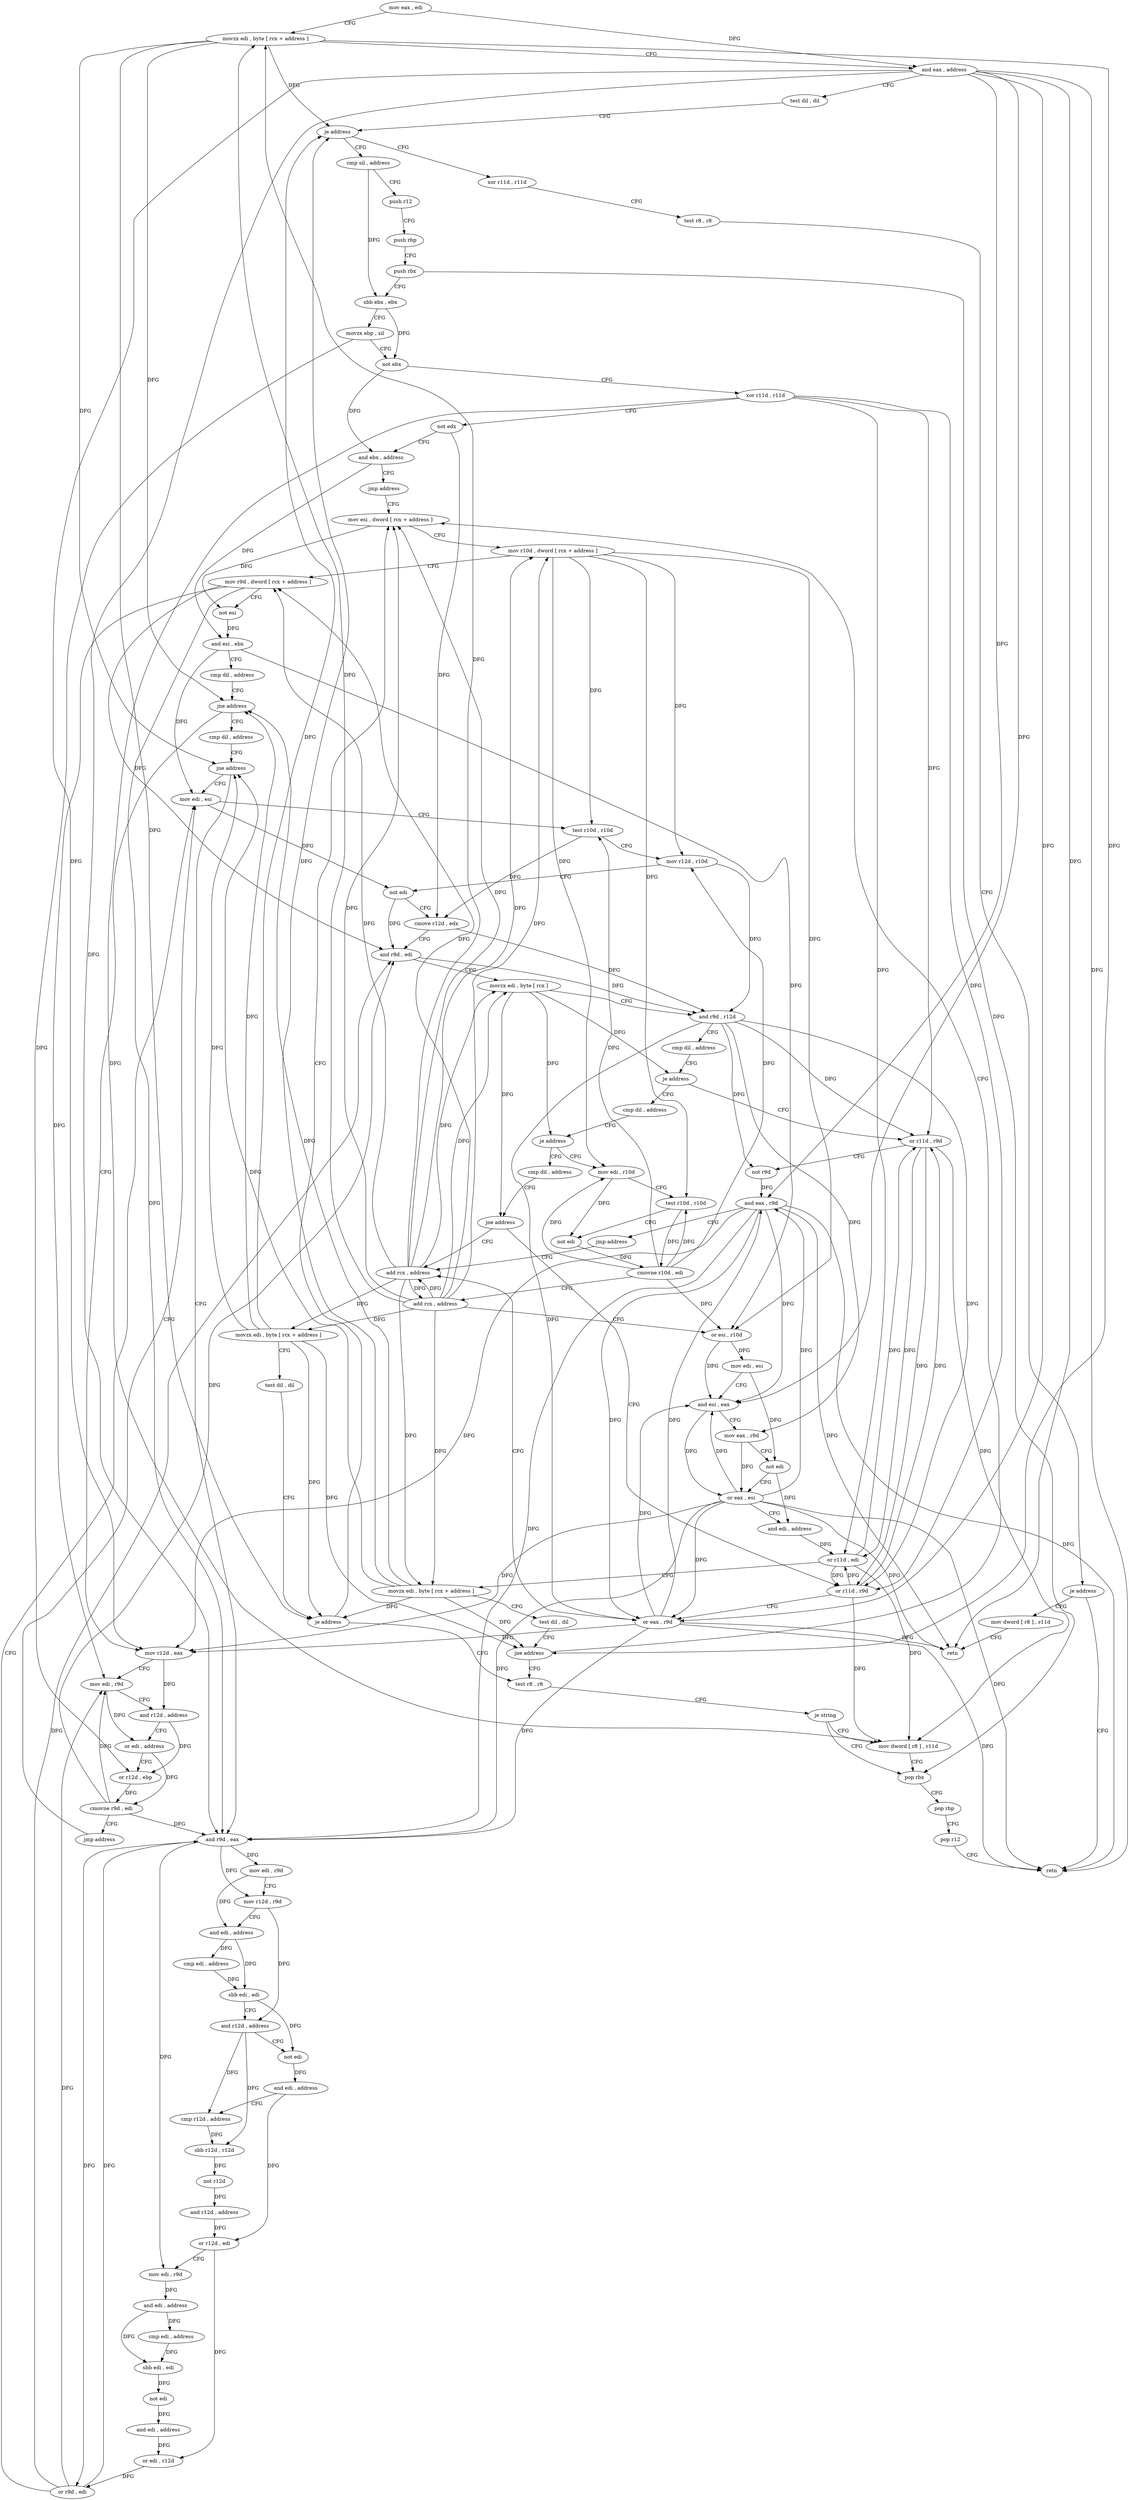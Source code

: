 digraph "func" {
"4296880" [label = "mov eax , edi" ]
"4296882" [label = "movzx edi , byte [ rcx + address ]" ]
"4296886" [label = "and eax , address" ]
"4296891" [label = "test dil , dil" ]
"4296894" [label = "je address" ]
"4297214" [label = "xor r11d , r11d" ]
"4296900" [label = "cmp sil , address" ]
"4297217" [label = "test r8 , r8" ]
"4297220" [label = "je address" ]
"4297196" [label = "retn" ]
"4297222" [label = "mov dword [ r8 ] , r11d" ]
"4296904" [label = "push r12" ]
"4296906" [label = "push rbp" ]
"4296907" [label = "push rbx" ]
"4296908" [label = "sbb ebx , ebx" ]
"4296910" [label = "movzx ebp , sil" ]
"4296914" [label = "not ebx" ]
"4296916" [label = "xor r11d , r11d" ]
"4296919" [label = "not edx" ]
"4296921" [label = "and ebx , address" ]
"4296927" [label = "jmp address" ]
"4297083" [label = "mov esi , dword [ rcx + address ]" ]
"4297225" [label = "retn" ]
"4297086" [label = "mov r10d , dword [ rcx + address ]" ]
"4297090" [label = "mov r9d , dword [ rcx + address ]" ]
"4297094" [label = "not esi" ]
"4297096" [label = "and esi , ebx" ]
"4297098" [label = "cmp dil , address" ]
"4297102" [label = "jne address" ]
"4296936" [label = "cmp dil , address" ]
"4297108" [label = "mov r12d , eax" ]
"4296940" [label = "jne address" ]
"4297019" [label = "mov edi , esi" ]
"4296942" [label = "and r9d , eax" ]
"4297111" [label = "mov edi , r9d" ]
"4297114" [label = "and r12d , address" ]
"4297118" [label = "or edi , address" ]
"4297121" [label = "or r12d , ebp" ]
"4297124" [label = "cmovne r9d , edi" ]
"4297128" [label = "jmp address" ]
"4297021" [label = "test r10d , r10d" ]
"4297024" [label = "mov r12d , r10d" ]
"4297027" [label = "not edi" ]
"4297029" [label = "cmove r12d , edx" ]
"4297033" [label = "and r9d , edi" ]
"4297036" [label = "movzx edi , byte [ rcx ]" ]
"4297039" [label = "and r9d , r12d" ]
"4297042" [label = "cmp dil , address" ]
"4297046" [label = "je address" ]
"4297200" [label = "or r11d , r9d" ]
"4297052" [label = "cmp dil , address" ]
"4296945" [label = "mov edi , r9d" ]
"4296948" [label = "mov r12d , r9d" ]
"4296951" [label = "and edi , address" ]
"4296957" [label = "cmp edi , address" ]
"4296960" [label = "sbb edi , edi" ]
"4296962" [label = "and r12d , address" ]
"4296969" [label = "not edi" ]
"4296971" [label = "and edi , address" ]
"4296977" [label = "cmp r12d , address" ]
"4296981" [label = "sbb r12d , r12d" ]
"4296984" [label = "not r12d" ]
"4296987" [label = "and r12d , address" ]
"4296994" [label = "or r12d , edi" ]
"4296997" [label = "mov edi , r9d" ]
"4297000" [label = "and edi , address" ]
"4297003" [label = "cmp edi , address" ]
"4297006" [label = "sbb edi , edi" ]
"4297008" [label = "not edi" ]
"4297010" [label = "and edi , address" ]
"4297013" [label = "or edi , r12d" ]
"4297016" [label = "or r9d , edi" ]
"4297203" [label = "not r9d" ]
"4297206" [label = "and eax , r9d" ]
"4297209" [label = "jmp address" ]
"4297070" [label = "add rcx , address" ]
"4297056" [label = "je address" ]
"4297136" [label = "mov edi , r10d" ]
"4297058" [label = "cmp dil , address" ]
"4297074" [label = "movzx edi , byte [ rcx + address ]" ]
"4297078" [label = "test dil , dil" ]
"4297081" [label = "je address" ]
"4297184" [label = "test r8 , r8" ]
"4297139" [label = "test r10d , r10d" ]
"4297142" [label = "not edi" ]
"4297144" [label = "cmovne r10d , edi" ]
"4297148" [label = "add rcx , address" ]
"4297152" [label = "or esi , r10d" ]
"4297155" [label = "mov edi , esi" ]
"4297157" [label = "and esi , eax" ]
"4297159" [label = "mov eax , r9d" ]
"4297162" [label = "not edi" ]
"4297164" [label = "or eax , esi" ]
"4297166" [label = "and edi , address" ]
"4297172" [label = "or r11d , edi" ]
"4297175" [label = "movzx edi , byte [ rcx + address ]" ]
"4297179" [label = "test dil , dil" ]
"4297182" [label = "jne address" ]
"4297062" [label = "jne address" ]
"4297064" [label = "or r11d , r9d" ]
"4297187" [label = "je string" ]
"4297192" [label = "pop rbx" ]
"4297189" [label = "mov dword [ r8 ] , r11d" ]
"4297067" [label = "or eax , r9d" ]
"4297193" [label = "pop rbp" ]
"4297194" [label = "pop r12" ]
"4296880" -> "4296882" [ label = "CFG" ]
"4296880" -> "4296886" [ label = "DFG" ]
"4296882" -> "4296886" [ label = "CFG" ]
"4296882" -> "4296894" [ label = "DFG" ]
"4296882" -> "4297102" [ label = "DFG" ]
"4296882" -> "4296940" [ label = "DFG" ]
"4296882" -> "4297081" [ label = "DFG" ]
"4296882" -> "4297182" [ label = "DFG" ]
"4296886" -> "4296891" [ label = "CFG" ]
"4296886" -> "4297196" [ label = "DFG" ]
"4296886" -> "4297225" [ label = "DFG" ]
"4296886" -> "4297108" [ label = "DFG" ]
"4296886" -> "4296942" [ label = "DFG" ]
"4296886" -> "4297206" [ label = "DFG" ]
"4296886" -> "4297157" [ label = "DFG" ]
"4296886" -> "4297067" [ label = "DFG" ]
"4296891" -> "4296894" [ label = "CFG" ]
"4296894" -> "4297214" [ label = "CFG" ]
"4296894" -> "4296900" [ label = "CFG" ]
"4297214" -> "4297217" [ label = "CFG" ]
"4296900" -> "4296904" [ label = "CFG" ]
"4296900" -> "4296908" [ label = "DFG" ]
"4297217" -> "4297220" [ label = "CFG" ]
"4297220" -> "4297196" [ label = "CFG" ]
"4297220" -> "4297222" [ label = "CFG" ]
"4297222" -> "4297225" [ label = "CFG" ]
"4296904" -> "4296906" [ label = "CFG" ]
"4296906" -> "4296907" [ label = "CFG" ]
"4296907" -> "4296908" [ label = "CFG" ]
"4296907" -> "4297192" [ label = "DFG" ]
"4296908" -> "4296910" [ label = "CFG" ]
"4296908" -> "4296914" [ label = "DFG" ]
"4296910" -> "4296914" [ label = "CFG" ]
"4296910" -> "4297121" [ label = "DFG" ]
"4296914" -> "4296916" [ label = "CFG" ]
"4296914" -> "4296921" [ label = "DFG" ]
"4296916" -> "4296919" [ label = "CFG" ]
"4296916" -> "4297200" [ label = "DFG" ]
"4296916" -> "4297172" [ label = "DFG" ]
"4296916" -> "4297064" [ label = "DFG" ]
"4296916" -> "4297189" [ label = "DFG" ]
"4296919" -> "4296921" [ label = "CFG" ]
"4296919" -> "4297029" [ label = "DFG" ]
"4296921" -> "4296927" [ label = "CFG" ]
"4296921" -> "4297096" [ label = "DFG" ]
"4296927" -> "4297083" [ label = "CFG" ]
"4297083" -> "4297086" [ label = "CFG" ]
"4297083" -> "4297094" [ label = "DFG" ]
"4297086" -> "4297090" [ label = "CFG" ]
"4297086" -> "4297021" [ label = "DFG" ]
"4297086" -> "4297024" [ label = "DFG" ]
"4297086" -> "4297136" [ label = "DFG" ]
"4297086" -> "4297139" [ label = "DFG" ]
"4297086" -> "4297152" [ label = "DFG" ]
"4297090" -> "4297094" [ label = "CFG" ]
"4297090" -> "4297111" [ label = "DFG" ]
"4297090" -> "4296942" [ label = "DFG" ]
"4297090" -> "4297033" [ label = "DFG" ]
"4297094" -> "4297096" [ label = "DFG" ]
"4297096" -> "4297098" [ label = "CFG" ]
"4297096" -> "4297019" [ label = "DFG" ]
"4297096" -> "4297152" [ label = "DFG" ]
"4297098" -> "4297102" [ label = "CFG" ]
"4297102" -> "4296936" [ label = "CFG" ]
"4297102" -> "4297108" [ label = "CFG" ]
"4296936" -> "4296940" [ label = "CFG" ]
"4297108" -> "4297111" [ label = "CFG" ]
"4297108" -> "4297114" [ label = "DFG" ]
"4296940" -> "4297019" [ label = "CFG" ]
"4296940" -> "4296942" [ label = "CFG" ]
"4297019" -> "4297021" [ label = "CFG" ]
"4297019" -> "4297027" [ label = "DFG" ]
"4296942" -> "4296945" [ label = "DFG" ]
"4296942" -> "4296948" [ label = "DFG" ]
"4296942" -> "4296997" [ label = "DFG" ]
"4296942" -> "4297016" [ label = "DFG" ]
"4297111" -> "4297114" [ label = "CFG" ]
"4297111" -> "4297118" [ label = "DFG" ]
"4297114" -> "4297118" [ label = "CFG" ]
"4297114" -> "4297121" [ label = "DFG" ]
"4297118" -> "4297121" [ label = "CFG" ]
"4297118" -> "4297124" [ label = "DFG" ]
"4297121" -> "4297124" [ label = "DFG" ]
"4297124" -> "4297128" [ label = "CFG" ]
"4297124" -> "4297111" [ label = "DFG" ]
"4297124" -> "4296942" [ label = "DFG" ]
"4297124" -> "4297033" [ label = "DFG" ]
"4297128" -> "4297019" [ label = "CFG" ]
"4297021" -> "4297024" [ label = "CFG" ]
"4297021" -> "4297029" [ label = "DFG" ]
"4297024" -> "4297027" [ label = "CFG" ]
"4297024" -> "4297039" [ label = "DFG" ]
"4297027" -> "4297029" [ label = "CFG" ]
"4297027" -> "4297033" [ label = "DFG" ]
"4297029" -> "4297033" [ label = "CFG" ]
"4297029" -> "4297039" [ label = "DFG" ]
"4297033" -> "4297036" [ label = "CFG" ]
"4297033" -> "4297039" [ label = "DFG" ]
"4297036" -> "4297039" [ label = "CFG" ]
"4297036" -> "4297046" [ label = "DFG" ]
"4297036" -> "4297056" [ label = "DFG" ]
"4297036" -> "4297062" [ label = "DFG" ]
"4297039" -> "4297042" [ label = "CFG" ]
"4297039" -> "4297200" [ label = "DFG" ]
"4297039" -> "4297203" [ label = "DFG" ]
"4297039" -> "4297159" [ label = "DFG" ]
"4297039" -> "4297064" [ label = "DFG" ]
"4297039" -> "4297067" [ label = "DFG" ]
"4297042" -> "4297046" [ label = "CFG" ]
"4297046" -> "4297200" [ label = "CFG" ]
"4297046" -> "4297052" [ label = "CFG" ]
"4297200" -> "4297203" [ label = "CFG" ]
"4297200" -> "4297172" [ label = "DFG" ]
"4297200" -> "4297064" [ label = "DFG" ]
"4297200" -> "4297189" [ label = "DFG" ]
"4297052" -> "4297056" [ label = "CFG" ]
"4296945" -> "4296948" [ label = "CFG" ]
"4296945" -> "4296951" [ label = "DFG" ]
"4296948" -> "4296951" [ label = "CFG" ]
"4296948" -> "4296962" [ label = "DFG" ]
"4296951" -> "4296957" [ label = "DFG" ]
"4296951" -> "4296960" [ label = "DFG" ]
"4296957" -> "4296960" [ label = "DFG" ]
"4296960" -> "4296962" [ label = "CFG" ]
"4296960" -> "4296969" [ label = "DFG" ]
"4296962" -> "4296969" [ label = "CFG" ]
"4296962" -> "4296977" [ label = "DFG" ]
"4296962" -> "4296981" [ label = "DFG" ]
"4296969" -> "4296971" [ label = "DFG" ]
"4296971" -> "4296977" [ label = "CFG" ]
"4296971" -> "4296994" [ label = "DFG" ]
"4296977" -> "4296981" [ label = "DFG" ]
"4296981" -> "4296984" [ label = "DFG" ]
"4296984" -> "4296987" [ label = "DFG" ]
"4296987" -> "4296994" [ label = "DFG" ]
"4296994" -> "4296997" [ label = "CFG" ]
"4296994" -> "4297013" [ label = "DFG" ]
"4296997" -> "4297000" [ label = "DFG" ]
"4297000" -> "4297003" [ label = "DFG" ]
"4297000" -> "4297006" [ label = "DFG" ]
"4297003" -> "4297006" [ label = "DFG" ]
"4297006" -> "4297008" [ label = "DFG" ]
"4297008" -> "4297010" [ label = "DFG" ]
"4297010" -> "4297013" [ label = "DFG" ]
"4297013" -> "4297016" [ label = "DFG" ]
"4297016" -> "4297019" [ label = "CFG" ]
"4297016" -> "4297111" [ label = "DFG" ]
"4297016" -> "4296942" [ label = "DFG" ]
"4297016" -> "4297033" [ label = "DFG" ]
"4297203" -> "4297206" [ label = "DFG" ]
"4297206" -> "4297209" [ label = "CFG" ]
"4297206" -> "4297108" [ label = "DFG" ]
"4297206" -> "4296942" [ label = "DFG" ]
"4297206" -> "4297196" [ label = "DFG" ]
"4297206" -> "4297225" [ label = "DFG" ]
"4297206" -> "4297157" [ label = "DFG" ]
"4297206" -> "4297067" [ label = "DFG" ]
"4297209" -> "4297070" [ label = "CFG" ]
"4297070" -> "4297074" [ label = "DFG" ]
"4297070" -> "4296882" [ label = "DFG" ]
"4297070" -> "4297083" [ label = "DFG" ]
"4297070" -> "4297086" [ label = "DFG" ]
"4297070" -> "4297090" [ label = "DFG" ]
"4297070" -> "4297036" [ label = "DFG" ]
"4297070" -> "4297148" [ label = "DFG" ]
"4297070" -> "4297175" [ label = "DFG" ]
"4297056" -> "4297136" [ label = "CFG" ]
"4297056" -> "4297058" [ label = "CFG" ]
"4297136" -> "4297139" [ label = "CFG" ]
"4297136" -> "4297142" [ label = "DFG" ]
"4297058" -> "4297062" [ label = "CFG" ]
"4297074" -> "4297078" [ label = "CFG" ]
"4297074" -> "4296894" [ label = "DFG" ]
"4297074" -> "4297102" [ label = "DFG" ]
"4297074" -> "4296940" [ label = "DFG" ]
"4297074" -> "4297081" [ label = "DFG" ]
"4297074" -> "4297182" [ label = "DFG" ]
"4297078" -> "4297081" [ label = "CFG" ]
"4297081" -> "4297184" [ label = "CFG" ]
"4297081" -> "4297083" [ label = "CFG" ]
"4297184" -> "4297187" [ label = "CFG" ]
"4297139" -> "4297142" [ label = "CFG" ]
"4297139" -> "4297144" [ label = "DFG" ]
"4297142" -> "4297144" [ label = "DFG" ]
"4297144" -> "4297148" [ label = "CFG" ]
"4297144" -> "4297021" [ label = "DFG" ]
"4297144" -> "4297024" [ label = "DFG" ]
"4297144" -> "4297136" [ label = "DFG" ]
"4297144" -> "4297139" [ label = "DFG" ]
"4297144" -> "4297152" [ label = "DFG" ]
"4297148" -> "4297152" [ label = "CFG" ]
"4297148" -> "4296882" [ label = "DFG" ]
"4297148" -> "4297083" [ label = "DFG" ]
"4297148" -> "4297086" [ label = "DFG" ]
"4297148" -> "4297090" [ label = "DFG" ]
"4297148" -> "4297036" [ label = "DFG" ]
"4297148" -> "4297070" [ label = "DFG" ]
"4297148" -> "4297074" [ label = "DFG" ]
"4297148" -> "4297175" [ label = "DFG" ]
"4297152" -> "4297155" [ label = "DFG" ]
"4297152" -> "4297157" [ label = "DFG" ]
"4297155" -> "4297157" [ label = "CFG" ]
"4297155" -> "4297162" [ label = "DFG" ]
"4297157" -> "4297159" [ label = "CFG" ]
"4297157" -> "4297164" [ label = "DFG" ]
"4297159" -> "4297162" [ label = "CFG" ]
"4297159" -> "4297164" [ label = "DFG" ]
"4297162" -> "4297164" [ label = "CFG" ]
"4297162" -> "4297166" [ label = "DFG" ]
"4297164" -> "4297166" [ label = "CFG" ]
"4297164" -> "4297108" [ label = "DFG" ]
"4297164" -> "4296942" [ label = "DFG" ]
"4297164" -> "4297157" [ label = "DFG" ]
"4297164" -> "4297196" [ label = "DFG" ]
"4297164" -> "4297225" [ label = "DFG" ]
"4297164" -> "4297206" [ label = "DFG" ]
"4297164" -> "4297067" [ label = "DFG" ]
"4297166" -> "4297172" [ label = "DFG" ]
"4297172" -> "4297175" [ label = "CFG" ]
"4297172" -> "4297200" [ label = "DFG" ]
"4297172" -> "4297064" [ label = "DFG" ]
"4297172" -> "4297189" [ label = "DFG" ]
"4297175" -> "4297179" [ label = "CFG" ]
"4297175" -> "4296894" [ label = "DFG" ]
"4297175" -> "4297102" [ label = "DFG" ]
"4297175" -> "4296940" [ label = "DFG" ]
"4297175" -> "4297081" [ label = "DFG" ]
"4297175" -> "4297182" [ label = "DFG" ]
"4297179" -> "4297182" [ label = "CFG" ]
"4297182" -> "4297083" [ label = "CFG" ]
"4297182" -> "4297184" [ label = "CFG" ]
"4297062" -> "4297070" [ label = "CFG" ]
"4297062" -> "4297064" [ label = "CFG" ]
"4297064" -> "4297067" [ label = "CFG" ]
"4297064" -> "4297200" [ label = "DFG" ]
"4297064" -> "4297172" [ label = "DFG" ]
"4297064" -> "4297189" [ label = "DFG" ]
"4297187" -> "4297192" [ label = "CFG" ]
"4297187" -> "4297189" [ label = "CFG" ]
"4297192" -> "4297193" [ label = "CFG" ]
"4297189" -> "4297192" [ label = "CFG" ]
"4297067" -> "4297070" [ label = "CFG" ]
"4297067" -> "4297108" [ label = "DFG" ]
"4297067" -> "4296942" [ label = "DFG" ]
"4297067" -> "4297157" [ label = "DFG" ]
"4297067" -> "4297196" [ label = "DFG" ]
"4297067" -> "4297225" [ label = "DFG" ]
"4297067" -> "4297206" [ label = "DFG" ]
"4297193" -> "4297194" [ label = "CFG" ]
"4297194" -> "4297196" [ label = "CFG" ]
}
